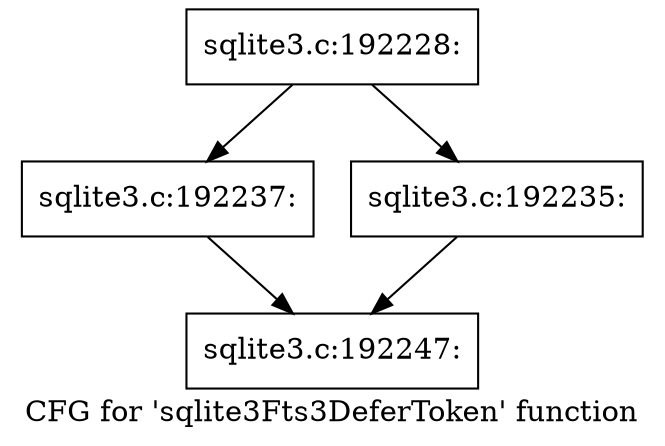digraph "CFG for 'sqlite3Fts3DeferToken' function" {
	label="CFG for 'sqlite3Fts3DeferToken' function";

	Node0x55c0faed47e0 [shape=record,label="{sqlite3.c:192228:}"];
	Node0x55c0faed47e0 -> Node0x55c0faedcdc0;
	Node0x55c0faed47e0 -> Node0x55c0faedcd70;
	Node0x55c0faedcd70 [shape=record,label="{sqlite3.c:192235:}"];
	Node0x55c0faedcd70 -> Node0x55c0faed7900;
	Node0x55c0faedcdc0 [shape=record,label="{sqlite3.c:192237:}"];
	Node0x55c0faedcdc0 -> Node0x55c0faed7900;
	Node0x55c0faed7900 [shape=record,label="{sqlite3.c:192247:}"];
}
